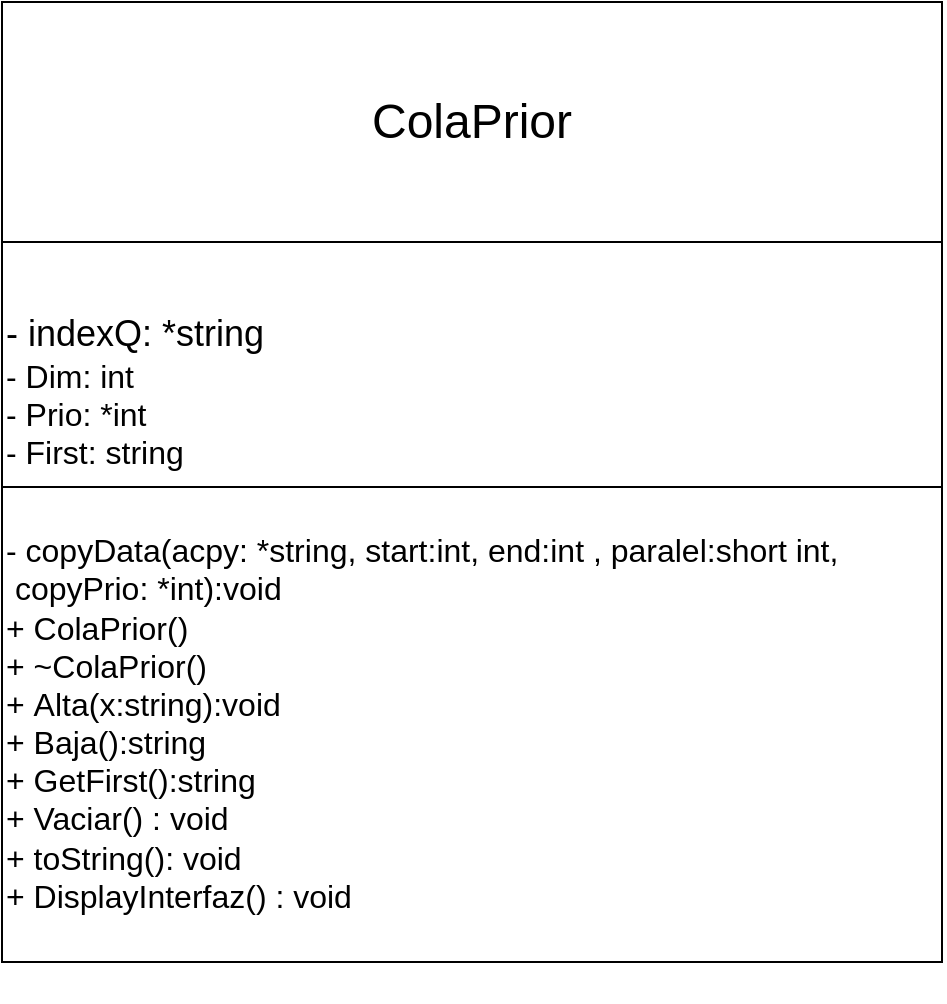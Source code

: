 <mxfile>
    <diagram id="2c5Nzc5dlvZ7kkpa2Jq3" name="Página-1">
        <mxGraphModel dx="744" dy="432" grid="1" gridSize="10" guides="1" tooltips="1" connect="1" arrows="1" fold="1" page="1" pageScale="1" pageWidth="827" pageHeight="1169" math="0" shadow="0">
            <root>
                <mxCell id="0"/>
                <mxCell id="1" parent="0"/>
                <mxCell id="2" value="" style="rounded=0;whiteSpace=wrap;html=1;" vertex="1" parent="1">
                    <mxGeometry x="170" y="50" width="470" height="480" as="geometry"/>
                </mxCell>
                <mxCell id="3" value="" style="endArrow=none;html=1;exitX=0;exitY=0.25;exitDx=0;exitDy=0;entryX=1;entryY=0.25;entryDx=0;entryDy=0;" edge="1" parent="1" source="2" target="2">
                    <mxGeometry width="50" height="50" relative="1" as="geometry">
                        <mxPoint x="360" y="270" as="sourcePoint"/>
                        <mxPoint x="410" y="220" as="targetPoint"/>
                    </mxGeometry>
                </mxCell>
                <mxCell id="4" value="" style="endArrow=none;html=1;exitX=0;exitY=0.75;exitDx=0;exitDy=0;entryX=1;entryY=0.75;entryDx=0;entryDy=0;" edge="1" parent="1" source="6" target="6">
                    <mxGeometry width="50" height="50" relative="1" as="geometry">
                        <mxPoint x="180" y="117.5" as="sourcePoint"/>
                        <mxPoint x="450" y="117.5" as="targetPoint"/>
                    </mxGeometry>
                </mxCell>
                <mxCell id="5" value="&lt;font style=&quot;font-size: 24px;&quot;&gt;ColaPrior&lt;/font&gt;" style="text;html=1;strokeColor=none;fillColor=none;align=center;verticalAlign=middle;whiteSpace=wrap;rounded=0;" vertex="1" parent="1">
                    <mxGeometry x="170" y="50" width="470" height="120" as="geometry"/>
                </mxCell>
                <mxCell id="6" value="&lt;div style=&quot;&quot;&gt;&lt;span style=&quot;background-color: initial;&quot;&gt;&lt;font style=&quot;font-size: 18px;&quot;&gt;- indexQ: *string&lt;/font&gt;&lt;/span&gt;&lt;/div&gt;&lt;div style=&quot;&quot;&gt;&lt;span style=&quot;background-color: initial;&quot;&gt;&lt;font size=&quot;3&quot;&gt;- Dim: int&lt;/font&gt;&lt;/span&gt;&lt;/div&gt;&lt;div style=&quot;&quot;&gt;&lt;span style=&quot;background-color: initial;&quot;&gt;&lt;font size=&quot;3&quot;&gt;- Prio: *int&lt;/font&gt;&lt;/span&gt;&lt;/div&gt;&lt;div style=&quot;&quot;&gt;&lt;span style=&quot;background-color: initial;&quot;&gt;&lt;font size=&quot;3&quot;&gt;- First: string&lt;/font&gt;&lt;/span&gt;&lt;/div&gt;" style="text;html=1;strokeColor=none;fillColor=none;align=left;verticalAlign=middle;whiteSpace=wrap;rounded=0;" vertex="1" parent="1">
                    <mxGeometry x="170" y="150" width="470" height="190" as="geometry"/>
                </mxCell>
                <mxCell id="7" value="&lt;div style=&quot;&quot;&gt;&lt;font style=&quot;font-size: 16px;&quot;&gt;- copyData(acpy: *string, start:int, end:int , paralel:short int,&amp;nbsp; &amp;nbsp; &amp;nbsp; &amp;nbsp;copyPrio: *int):void&lt;/font&gt;&lt;/div&gt;&lt;div style=&quot;&quot;&gt;&lt;font size=&quot;3&quot;&gt;+&amp;nbsp;&lt;span style=&quot;background-color: initial;&quot;&gt;ColaPrior()&lt;/span&gt;&lt;/font&gt;&lt;/div&gt;&lt;div&gt;&lt;font size=&quot;3&quot;&gt;+ ~ColaPrior()&lt;/font&gt;&lt;/div&gt;&lt;div&gt;&lt;font size=&quot;3&quot;&gt;+&amp;nbsp;&lt;span style=&quot;background-color: initial;&quot;&gt;Alta(x:string):void&lt;/span&gt;&lt;/font&gt;&lt;/div&gt;&lt;div&gt;&lt;font size=&quot;3&quot;&gt;+ Baja():string&lt;span style=&quot;background-color: initial;&quot;&gt;&lt;br&gt;&lt;/span&gt;&lt;/font&gt;&lt;/div&gt;&lt;div&gt;&lt;font size=&quot;3&quot;&gt;+ GetFirst():string&lt;/font&gt;&lt;/div&gt;&lt;div&gt;&lt;div&gt;&lt;font size=&quot;3&quot;&gt;+ Vaciar() : void&lt;/font&gt;&lt;/div&gt;&lt;/div&gt;&lt;div&gt;&lt;font size=&quot;3&quot;&gt;+ toString(): void&lt;/font&gt;&lt;/div&gt;&lt;div&gt;&lt;font size=&quot;3&quot;&gt;+ DisplayInterfaz() : void&lt;/font&gt;&lt;/div&gt;&lt;div&gt;&lt;br&gt;&lt;/div&gt;&lt;div&gt;&lt;br&gt;&lt;/div&gt;" style="text;html=1;strokeColor=none;fillColor=none;align=left;verticalAlign=middle;whiteSpace=wrap;rounded=0;" vertex="1" parent="1">
                    <mxGeometry x="170" y="300" width="470" height="250" as="geometry"/>
                </mxCell>
            </root>
        </mxGraphModel>
    </diagram>
</mxfile>